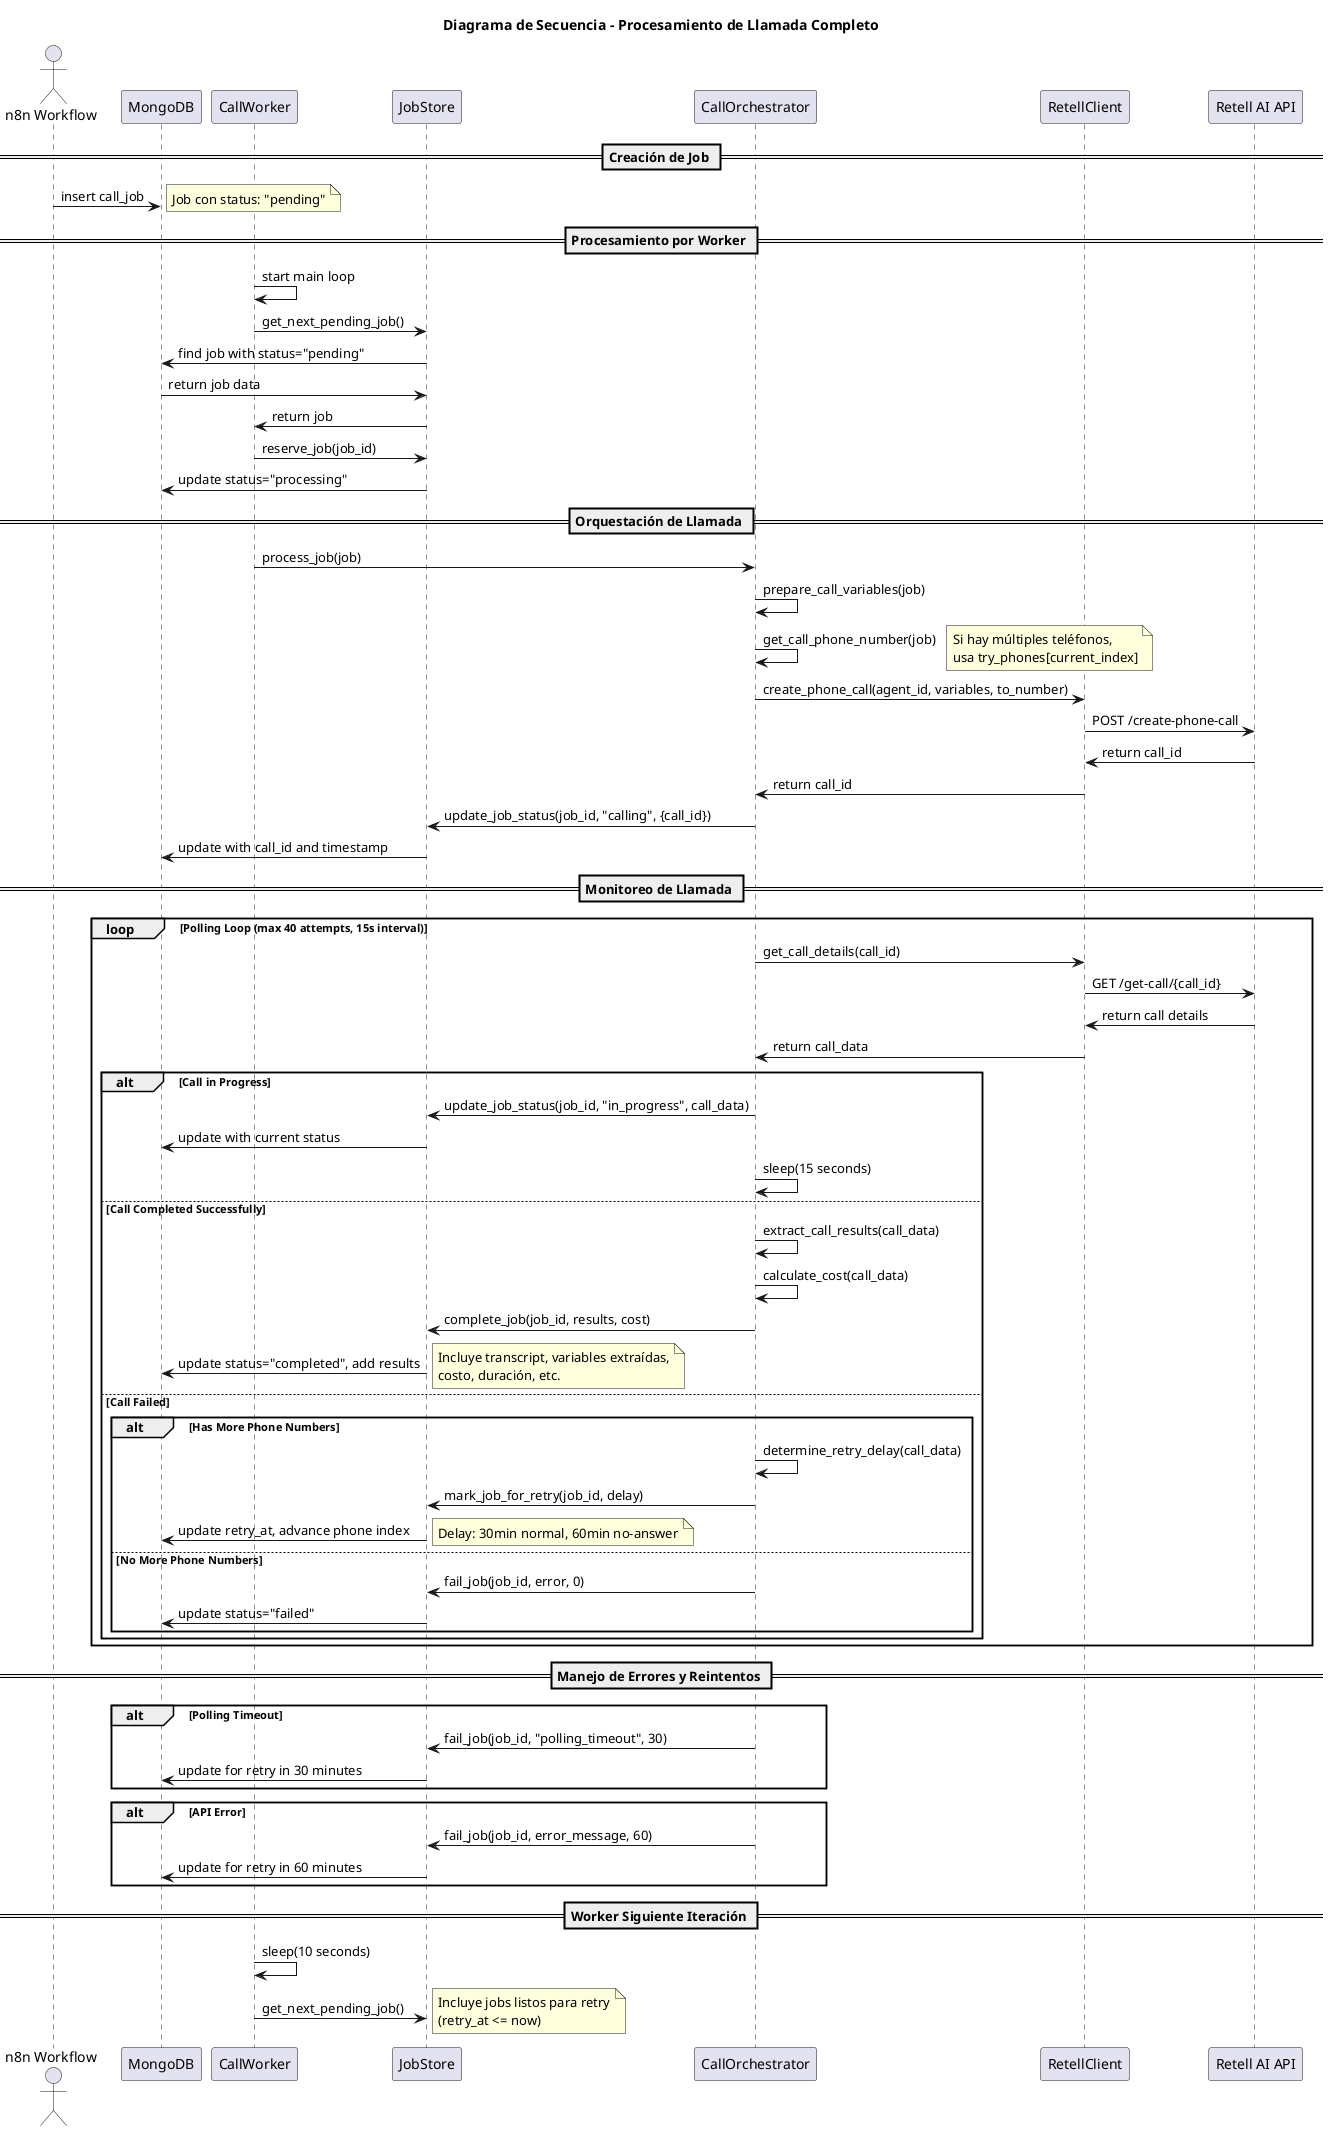 @startuml SequenceDiagram
title Diagrama de Secuencia - Procesamiento de Llamada Completo

actor "n8n Workflow" as N8N
participant "MongoDB" as DB
participant "CallWorker" as Worker
participant "JobStore" as Store
participant "CallOrchestrator" as Orchestrator
participant "RetellClient" as Retell
participant "Retell AI API" as API

== Creación de Job ==
N8N -> DB : insert call_job
note right : Job con status: "pending"

== Procesamiento por Worker ==
Worker -> Worker : start main loop
Worker -> Store : get_next_pending_job()
Store -> DB : find job with status="pending"
DB -> Store : return job data
Store -> Worker : return job
Worker -> Store : reserve_job(job_id)
Store -> DB : update status="processing"

== Orquestación de Llamada ==
Worker -> Orchestrator : process_job(job)
Orchestrator -> Orchestrator : prepare_call_variables(job)
Orchestrator -> Orchestrator : get_call_phone_number(job)

note right : Si hay múltiples teléfonos,\nusa try_phones[current_index]

Orchestrator -> Retell : create_phone_call(agent_id, variables, to_number)
Retell -> API : POST /create-phone-call
API -> Retell : return call_id
Retell -> Orchestrator : return call_id

Orchestrator -> Store : update_job_status(job_id, "calling", {call_id})
Store -> DB : update with call_id and timestamp

== Monitoreo de Llamada ==
loop Polling Loop (max 40 attempts, 15s interval)
    Orchestrator -> Retell : get_call_details(call_id)
    Retell -> API : GET /get-call/{call_id}
    API -> Retell : return call details
    Retell -> Orchestrator : return call_data
    
    alt Call in Progress
        Orchestrator -> Store : update_job_status(job_id, "in_progress", call_data)
        Store -> DB : update with current status
        Orchestrator -> Orchestrator : sleep(15 seconds)
    else Call Completed Successfully
        Orchestrator -> Orchestrator : extract_call_results(call_data)
        Orchestrator -> Orchestrator : calculate_cost(call_data)
        Orchestrator -> Store : complete_job(job_id, results, cost)
        Store -> DB : update status="completed", add results
        note right : Incluye transcript, variables extraídas,\ncosto, duración, etc.
    else Call Failed
        alt Has More Phone Numbers
            Orchestrator -> Orchestrator : determine_retry_delay(call_data)
            Orchestrator -> Store : mark_job_for_retry(job_id, delay)
            Store -> DB : update retry_at, advance phone index
            note right : Delay: 30min normal, 60min no-answer
        else No More Phone Numbers
            Orchestrator -> Store : fail_job(job_id, error, 0)
            Store -> DB : update status="failed"
        end
    end
end

== Manejo de Errores y Reintentos ==
alt Polling Timeout
    Orchestrator -> Store : fail_job(job_id, "polling_timeout", 30)
    Store -> DB : update for retry in 30 minutes
end

alt API Error
    Orchestrator -> Store : fail_job(job_id, error_message, 60)
    Store -> DB : update for retry in 60 minutes
end

== Worker Siguiente Iteración ==
Worker -> Worker : sleep(10 seconds)
Worker -> Store : get_next_pending_job()
note right : Incluye jobs listos para retry\n(retry_at <= now)

@enduml
